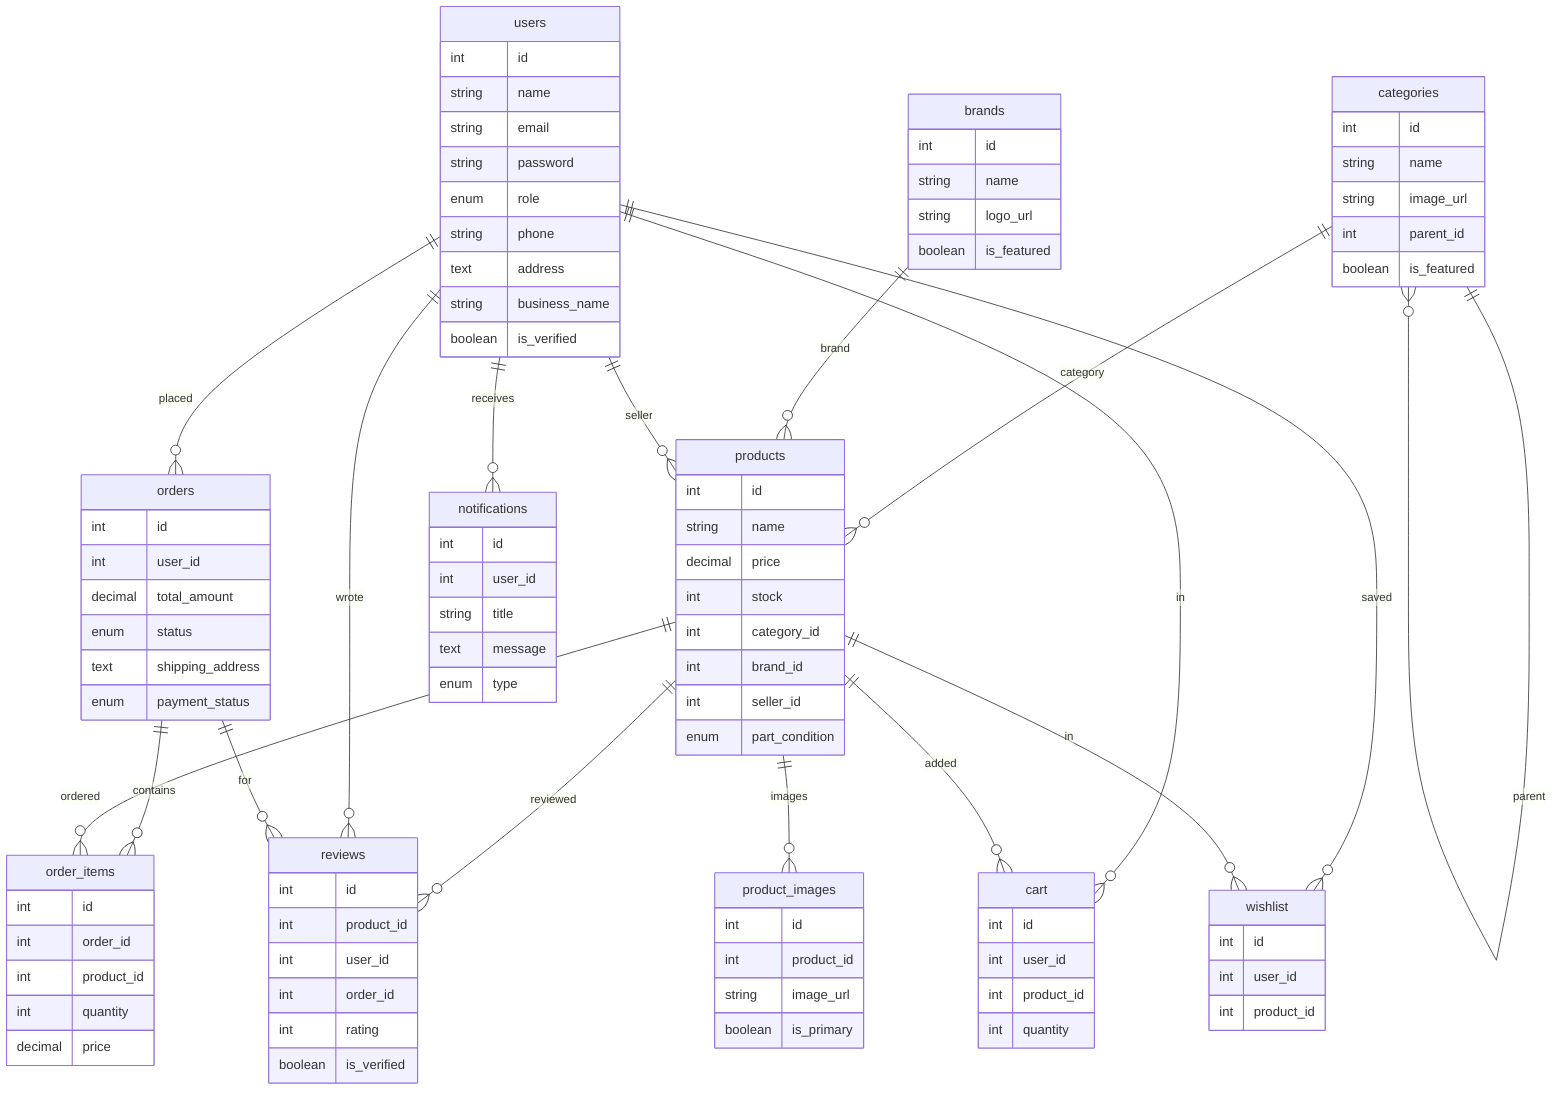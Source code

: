 erDiagram
    users {
        int id
        string name
        string email
        string password
        enum role
        string phone
        text address
        string business_name
        boolean is_verified
    }
    
    categories {
        int id
        string name
        string image_url
        int parent_id
        boolean is_featured
    }
    
    brands {
        int id
        string name
        string logo_url
        boolean is_featured
    }
    
    products {
        int id
        string name
        decimal price
        int stock
        int category_id
        int brand_id
        int seller_id
        enum part_condition
    }
    
    product_images {
        int id
        int product_id
        string image_url
        boolean is_primary
    }
    
    orders {
        int id
        int user_id
        decimal total_amount
        enum status
        text shipping_address
        enum payment_status
    }
    
    order_items {
        int id
        int order_id
        int product_id
        int quantity
        decimal price
    }
    
    reviews {
        int id
        int product_id
        int user_id
        int order_id
        int rating
        boolean is_verified
    }
    
    cart {
        int id
        int user_id
        int product_id
        int quantity
    }
    
    wishlist {
        int id
        int user_id
        int product_id
    }
    
    notifications {
        int id
        int user_id
        string title
        text message
        enum type
    }

    categories ||--o{ categories : "parent"
    categories ||--o{ products : "category"
    brands ||--o{ products : "brand"
    users ||--o{ products : "seller"
    products ||--o{ product_images : "images"
    users ||--o{ orders : "placed"
    orders ||--o{ order_items : "contains"
    products ||--o{ order_items : "ordered"
    products ||--o{ reviews : "reviewed"
    users ||--o{ reviews : "wrote"
    orders ||--o{ reviews : "for"
    users ||--o{ cart : "in"
    products ||--o{ cart : "added"
    users ||--o{ wishlist : "saved"
    products ||--o{ wishlist : "in"
    users ||--o{ notifications : "receives"